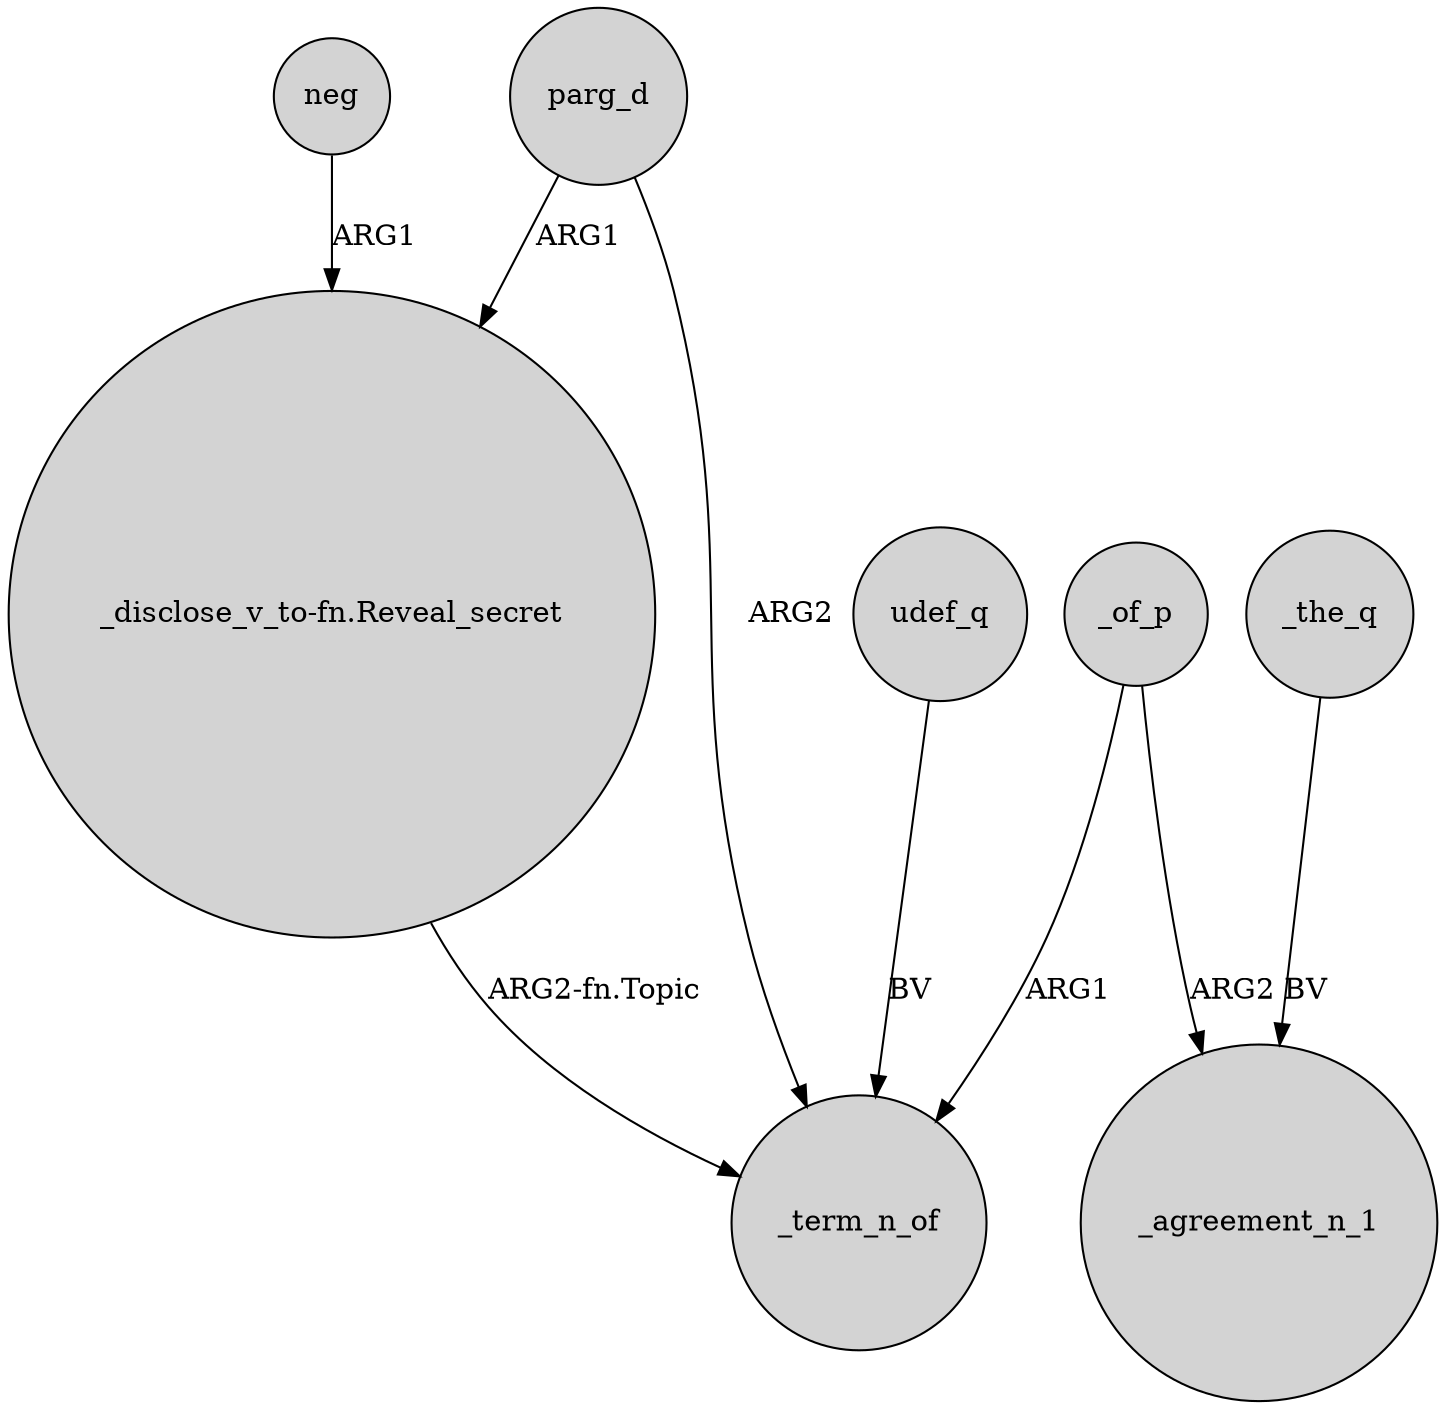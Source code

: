 digraph {
	node [shape=circle style=filled]
	parg_d -> _term_n_of [label=ARG2]
	parg_d -> "_disclose_v_to-fn.Reveal_secret" [label=ARG1]
	_the_q -> _agreement_n_1 [label=BV]
	_of_p -> _agreement_n_1 [label=ARG2]
	neg -> "_disclose_v_to-fn.Reveal_secret" [label=ARG1]
	"_disclose_v_to-fn.Reveal_secret" -> _term_n_of [label="ARG2-fn.Topic"]
	udef_q -> _term_n_of [label=BV]
	_of_p -> _term_n_of [label=ARG1]
}
